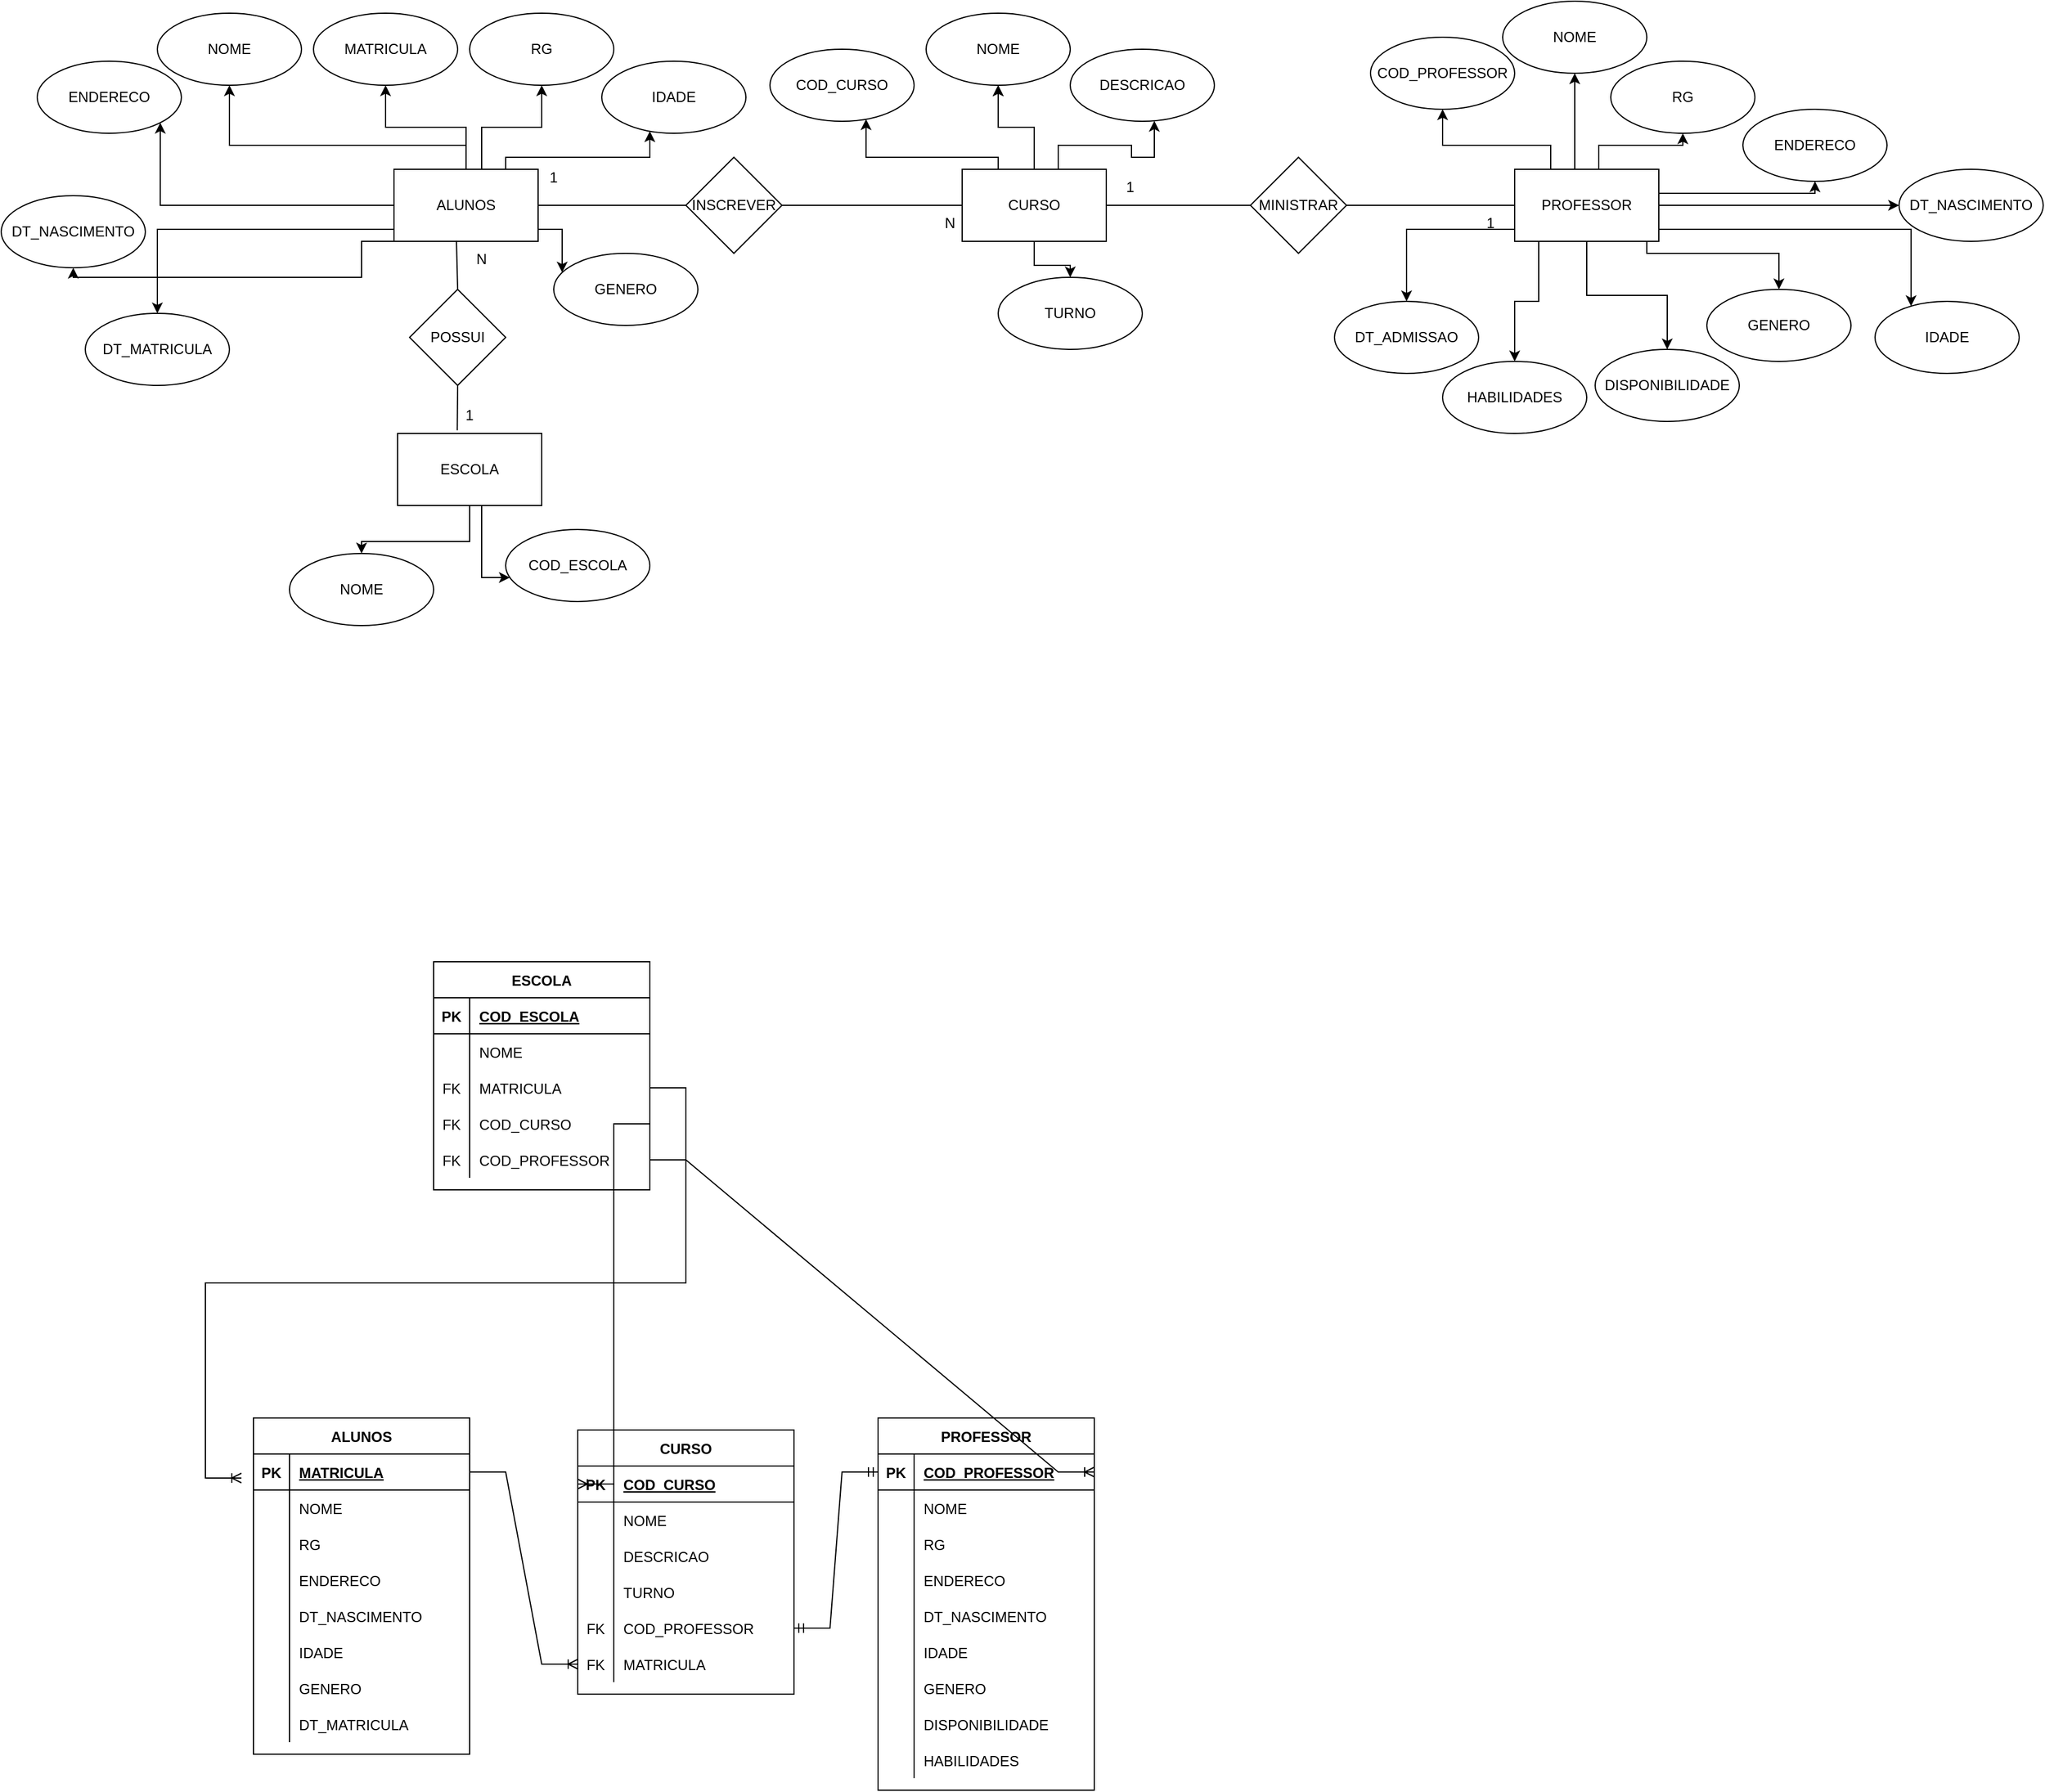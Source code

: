 <mxfile version="17.4.6" type="device"><diagram id="f6c7k2NqHqKqOVdCVoXo" name="Page-1"><mxGraphModel dx="2530" dy="727" grid="1" gridSize="10" guides="1" tooltips="1" connect="1" arrows="1" fold="1" page="1" pageScale="1" pageWidth="827" pageHeight="1169" math="0" shadow="0"><root><mxCell id="0"/><mxCell id="1" parent="0"/><mxCell id="aE9afVeH0p7-sen3a1fL-23" value="" style="edgeStyle=orthogonalEdgeStyle;rounded=0;orthogonalLoop=1;jettySize=auto;html=1;" edge="1" parent="1" source="aE9afVeH0p7-sen3a1fL-1" target="aE9afVeH0p7-sen3a1fL-22"><mxGeometry relative="1" as="geometry"/></mxCell><mxCell id="aE9afVeH0p7-sen3a1fL-24" value="" style="edgeStyle=orthogonalEdgeStyle;rounded=0;orthogonalLoop=1;jettySize=auto;html=1;" edge="1" parent="1" source="aE9afVeH0p7-sen3a1fL-1" target="aE9afVeH0p7-sen3a1fL-22"><mxGeometry relative="1" as="geometry"/></mxCell><mxCell id="aE9afVeH0p7-sen3a1fL-26" value="" style="edgeStyle=orthogonalEdgeStyle;rounded=0;orthogonalLoop=1;jettySize=auto;html=1;" edge="1" parent="1" source="aE9afVeH0p7-sen3a1fL-1" target="aE9afVeH0p7-sen3a1fL-25"><mxGeometry relative="1" as="geometry"><Array as="points"><mxPoint x="90" y="130"/><mxPoint x="-20" y="130"/></Array></mxGeometry></mxCell><mxCell id="aE9afVeH0p7-sen3a1fL-28" value="" style="edgeStyle=orthogonalEdgeStyle;rounded=0;orthogonalLoop=1;jettySize=auto;html=1;" edge="1" parent="1" source="aE9afVeH0p7-sen3a1fL-1" target="aE9afVeH0p7-sen3a1fL-27"><mxGeometry relative="1" as="geometry"><Array as="points"><mxPoint x="140" y="120"/><mxPoint x="201" y="120"/><mxPoint x="201" y="130"/><mxPoint x="220" y="130"/></Array></mxGeometry></mxCell><mxCell id="aE9afVeH0p7-sen3a1fL-94" value="" style="edgeStyle=orthogonalEdgeStyle;rounded=0;orthogonalLoop=1;jettySize=auto;html=1;" edge="1" parent="1" source="aE9afVeH0p7-sen3a1fL-1" target="aE9afVeH0p7-sen3a1fL-93"><mxGeometry relative="1" as="geometry"/></mxCell><mxCell id="aE9afVeH0p7-sen3a1fL-1" value="CURSO" style="rounded=0;whiteSpace=wrap;html=1;" vertex="1" parent="1"><mxGeometry x="60" y="140" width="120" height="60" as="geometry"/></mxCell><mxCell id="aE9afVeH0p7-sen3a1fL-30" value="" style="edgeStyle=orthogonalEdgeStyle;rounded=0;orthogonalLoop=1;jettySize=auto;html=1;" edge="1" parent="1" source="aE9afVeH0p7-sen3a1fL-4" target="aE9afVeH0p7-sen3a1fL-29"><mxGeometry relative="1" as="geometry"><Array as="points"><mxPoint x="550" y="120"/><mxPoint x="460" y="120"/></Array></mxGeometry></mxCell><mxCell id="aE9afVeH0p7-sen3a1fL-32" value="" style="edgeStyle=orthogonalEdgeStyle;rounded=0;orthogonalLoop=1;jettySize=auto;html=1;" edge="1" parent="1" source="aE9afVeH0p7-sen3a1fL-4" target="aE9afVeH0p7-sen3a1fL-31"><mxGeometry relative="1" as="geometry"><Array as="points"><mxPoint x="570" y="120"/><mxPoint x="570" y="120"/></Array></mxGeometry></mxCell><mxCell id="aE9afVeH0p7-sen3a1fL-34" value="" style="edgeStyle=orthogonalEdgeStyle;rounded=0;orthogonalLoop=1;jettySize=auto;html=1;" edge="1" parent="1" source="aE9afVeH0p7-sen3a1fL-4" target="aE9afVeH0p7-sen3a1fL-33"><mxGeometry relative="1" as="geometry"><Array as="points"><mxPoint x="590" y="120"/><mxPoint x="660" y="120"/></Array></mxGeometry></mxCell><mxCell id="aE9afVeH0p7-sen3a1fL-36" value="" style="edgeStyle=orthogonalEdgeStyle;rounded=0;orthogonalLoop=1;jettySize=auto;html=1;" edge="1" parent="1" source="aE9afVeH0p7-sen3a1fL-4" target="aE9afVeH0p7-sen3a1fL-35"><mxGeometry relative="1" as="geometry"><Array as="points"><mxPoint x="770" y="160"/></Array></mxGeometry></mxCell><mxCell id="aE9afVeH0p7-sen3a1fL-38" value="" style="edgeStyle=orthogonalEdgeStyle;rounded=0;orthogonalLoop=1;jettySize=auto;html=1;" edge="1" parent="1" source="aE9afVeH0p7-sen3a1fL-4" target="aE9afVeH0p7-sen3a1fL-37"><mxGeometry relative="1" as="geometry"><Array as="points"><mxPoint x="890" y="180"/><mxPoint x="890" y="180"/></Array></mxGeometry></mxCell><mxCell id="aE9afVeH0p7-sen3a1fL-41" value="" style="edgeStyle=orthogonalEdgeStyle;rounded=0;orthogonalLoop=1;jettySize=auto;html=1;entryX=0.5;entryY=0;entryDx=0;entryDy=0;" edge="1" parent="1" source="aE9afVeH0p7-sen3a1fL-4" target="aE9afVeH0p7-sen3a1fL-39"><mxGeometry relative="1" as="geometry"><Array as="points"><mxPoint x="630" y="210"/><mxPoint x="740" y="210"/></Array></mxGeometry></mxCell><mxCell id="aE9afVeH0p7-sen3a1fL-43" value="" style="edgeStyle=orthogonalEdgeStyle;rounded=0;orthogonalLoop=1;jettySize=auto;html=1;" edge="1" parent="1" source="aE9afVeH0p7-sen3a1fL-4" target="aE9afVeH0p7-sen3a1fL-42"><mxGeometry relative="1" as="geometry"/></mxCell><mxCell id="aE9afVeH0p7-sen3a1fL-45" value="" style="edgeStyle=orthogonalEdgeStyle;rounded=0;orthogonalLoop=1;jettySize=auto;html=1;" edge="1" parent="1" source="aE9afVeH0p7-sen3a1fL-4" target="aE9afVeH0p7-sen3a1fL-44"><mxGeometry relative="1" as="geometry"><Array as="points"><mxPoint x="540" y="250"/><mxPoint x="520" y="250"/></Array></mxGeometry></mxCell><mxCell id="aE9afVeH0p7-sen3a1fL-47" value="" style="edgeStyle=orthogonalEdgeStyle;rounded=0;orthogonalLoop=1;jettySize=auto;html=1;" edge="1" parent="1" source="aE9afVeH0p7-sen3a1fL-4" target="aE9afVeH0p7-sen3a1fL-46"><mxGeometry relative="1" as="geometry"><Array as="points"><mxPoint x="430" y="190"/></Array></mxGeometry></mxCell><mxCell id="aE9afVeH0p7-sen3a1fL-50" value="" style="edgeStyle=orthogonalEdgeStyle;rounded=0;orthogonalLoop=1;jettySize=auto;html=1;" edge="1" parent="1" source="aE9afVeH0p7-sen3a1fL-4" target="aE9afVeH0p7-sen3a1fL-49"><mxGeometry relative="1" as="geometry"><Array as="points"><mxPoint x="850" y="190"/></Array></mxGeometry></mxCell><mxCell id="aE9afVeH0p7-sen3a1fL-4" value="PROFESSOR" style="rounded=0;whiteSpace=wrap;html=1;" vertex="1" parent="1"><mxGeometry x="520" y="140" width="120" height="60" as="geometry"/></mxCell><mxCell id="aE9afVeH0p7-sen3a1fL-5" value="MINISTRAR" style="rhombus;whiteSpace=wrap;html=1;" vertex="1" parent="1"><mxGeometry x="300" y="130" width="80" height="80" as="geometry"/></mxCell><mxCell id="aE9afVeH0p7-sen3a1fL-6" value="" style="endArrow=none;html=1;rounded=0;entryX=0;entryY=0.5;entryDx=0;entryDy=0;" edge="1" parent="1" source="aE9afVeH0p7-sen3a1fL-1" target="aE9afVeH0p7-sen3a1fL-5"><mxGeometry width="50" height="50" relative="1" as="geometry"><mxPoint x="450" y="230" as="sourcePoint"/><mxPoint x="500" y="180" as="targetPoint"/><Array as="points"/></mxGeometry></mxCell><mxCell id="aE9afVeH0p7-sen3a1fL-7" value="" style="endArrow=none;html=1;rounded=0;entryX=0;entryY=0.5;entryDx=0;entryDy=0;exitX=1;exitY=0.5;exitDx=0;exitDy=0;" edge="1" parent="1" source="aE9afVeH0p7-sen3a1fL-5" target="aE9afVeH0p7-sen3a1fL-4"><mxGeometry width="50" height="50" relative="1" as="geometry"><mxPoint x="450" y="230" as="sourcePoint"/><mxPoint x="500" y="180" as="targetPoint"/></mxGeometry></mxCell><mxCell id="aE9afVeH0p7-sen3a1fL-8" value="1" style="text;html=1;strokeColor=none;fillColor=none;align=center;verticalAlign=middle;whiteSpace=wrap;rounded=0;" vertex="1" parent="1"><mxGeometry x="170" y="140" width="60" height="30" as="geometry"/></mxCell><mxCell id="aE9afVeH0p7-sen3a1fL-9" value="1" style="text;html=1;strokeColor=none;fillColor=none;align=center;verticalAlign=middle;whiteSpace=wrap;rounded=0;" vertex="1" parent="1"><mxGeometry x="470" y="170" width="60" height="30" as="geometry"/></mxCell><mxCell id="aE9afVeH0p7-sen3a1fL-57" value="" style="edgeStyle=orthogonalEdgeStyle;rounded=0;orthogonalLoop=1;jettySize=auto;html=1;" edge="1" parent="1" source="aE9afVeH0p7-sen3a1fL-10" target="aE9afVeH0p7-sen3a1fL-53"><mxGeometry relative="1" as="geometry"><Array as="points"><mxPoint x="-353" y="120"/><mxPoint x="-550" y="120"/></Array></mxGeometry></mxCell><mxCell id="aE9afVeH0p7-sen3a1fL-61" value="" style="edgeStyle=orthogonalEdgeStyle;rounded=0;orthogonalLoop=1;jettySize=auto;html=1;" edge="1" parent="1" source="aE9afVeH0p7-sen3a1fL-10" target="aE9afVeH0p7-sen3a1fL-60"><mxGeometry relative="1" as="geometry"><Array as="points"><mxPoint x="-440" y="200"/><mxPoint x="-440" y="230"/></Array></mxGeometry></mxCell><mxCell id="aE9afVeH0p7-sen3a1fL-274" value="" style="edgeStyle=orthogonalEdgeStyle;rounded=0;orthogonalLoop=1;jettySize=auto;html=1;entryX=1;entryY=1;entryDx=0;entryDy=0;" edge="1" parent="1" source="aE9afVeH0p7-sen3a1fL-10" target="aE9afVeH0p7-sen3a1fL-58"><mxGeometry relative="1" as="geometry"/></mxCell><mxCell id="aE9afVeH0p7-sen3a1fL-275" value="" style="edgeStyle=orthogonalEdgeStyle;rounded=0;orthogonalLoop=1;jettySize=auto;html=1;" edge="1" parent="1" source="aE9afVeH0p7-sen3a1fL-10" target="aE9afVeH0p7-sen3a1fL-51"><mxGeometry relative="1" as="geometry"/></mxCell><mxCell id="aE9afVeH0p7-sen3a1fL-277" value="" style="edgeStyle=orthogonalEdgeStyle;rounded=0;orthogonalLoop=1;jettySize=auto;html=1;" edge="1" parent="1" source="aE9afVeH0p7-sen3a1fL-10" target="aE9afVeH0p7-sen3a1fL-276"><mxGeometry relative="1" as="geometry"><Array as="points"><mxPoint x="-340" y="105"/><mxPoint x="-290" y="105"/></Array></mxGeometry></mxCell><mxCell id="aE9afVeH0p7-sen3a1fL-279" value="" style="edgeStyle=orthogonalEdgeStyle;rounded=0;orthogonalLoop=1;jettySize=auto;html=1;" edge="1" parent="1" source="aE9afVeH0p7-sen3a1fL-10" target="aE9afVeH0p7-sen3a1fL-278"><mxGeometry relative="1" as="geometry"><Array as="points"><mxPoint x="-320" y="130"/><mxPoint x="-200" y="130"/></Array></mxGeometry></mxCell><mxCell id="aE9afVeH0p7-sen3a1fL-281" value="" style="edgeStyle=orthogonalEdgeStyle;rounded=0;orthogonalLoop=1;jettySize=auto;html=1;" edge="1" parent="1" source="aE9afVeH0p7-sen3a1fL-10" target="aE9afVeH0p7-sen3a1fL-280"><mxGeometry relative="1" as="geometry"><Array as="points"><mxPoint x="-273" y="190"/><mxPoint x="-273" y="220"/></Array></mxGeometry></mxCell><mxCell id="aE9afVeH0p7-sen3a1fL-283" value="" style="edgeStyle=orthogonalEdgeStyle;rounded=0;orthogonalLoop=1;jettySize=auto;html=1;" edge="1" parent="1" source="aE9afVeH0p7-sen3a1fL-10" target="aE9afVeH0p7-sen3a1fL-282"><mxGeometry relative="1" as="geometry"><Array as="points"><mxPoint x="-610" y="190"/></Array></mxGeometry></mxCell><mxCell id="aE9afVeH0p7-sen3a1fL-10" value="ALUNOS" style="rounded=0;whiteSpace=wrap;html=1;" vertex="1" parent="1"><mxGeometry x="-413" y="140" width="120" height="60" as="geometry"/></mxCell><mxCell id="aE9afVeH0p7-sen3a1fL-11" value="INSCREVER" style="rhombus;whiteSpace=wrap;html=1;" vertex="1" parent="1"><mxGeometry x="-170" y="130" width="80" height="80" as="geometry"/></mxCell><mxCell id="aE9afVeH0p7-sen3a1fL-12" value="" style="endArrow=none;html=1;rounded=0;entryX=0;entryY=0.5;entryDx=0;entryDy=0;" edge="1" parent="1" source="aE9afVeH0p7-sen3a1fL-11" target="aE9afVeH0p7-sen3a1fL-1"><mxGeometry width="50" height="50" relative="1" as="geometry"><mxPoint x="450" y="330" as="sourcePoint"/><mxPoint x="110" y="203" as="targetPoint"/></mxGeometry></mxCell><mxCell id="aE9afVeH0p7-sen3a1fL-13" value="" style="endArrow=none;html=1;rounded=0;entryX=0;entryY=0.5;entryDx=0;entryDy=0;startArrow=none;exitX=1;exitY=0.5;exitDx=0;exitDy=0;" edge="1" parent="1" source="aE9afVeH0p7-sen3a1fL-10" target="aE9afVeH0p7-sen3a1fL-11"><mxGeometry width="50" height="50" relative="1" as="geometry"><mxPoint x="110" y="390" as="sourcePoint"/><mxPoint x="500" y="280" as="targetPoint"/></mxGeometry></mxCell><mxCell id="aE9afVeH0p7-sen3a1fL-14" value="N" style="text;html=1;strokeColor=none;fillColor=none;align=center;verticalAlign=middle;whiteSpace=wrap;rounded=0;" vertex="1" parent="1"><mxGeometry x="20" y="170" width="60" height="30" as="geometry"/></mxCell><mxCell id="aE9afVeH0p7-sen3a1fL-65" value="" style="edgeStyle=orthogonalEdgeStyle;rounded=0;orthogonalLoop=1;jettySize=auto;html=1;" edge="1" parent="1" source="aE9afVeH0p7-sen3a1fL-16" target="aE9afVeH0p7-sen3a1fL-64"><mxGeometry relative="1" as="geometry"><Array as="points"><mxPoint x="-340" y="480"/></Array></mxGeometry></mxCell><mxCell id="aE9afVeH0p7-sen3a1fL-67" value="" style="edgeStyle=orthogonalEdgeStyle;rounded=0;orthogonalLoop=1;jettySize=auto;html=1;" edge="1" parent="1" source="aE9afVeH0p7-sen3a1fL-16" target="aE9afVeH0p7-sen3a1fL-66"><mxGeometry relative="1" as="geometry"><Array as="points"><mxPoint x="-350" y="450"/><mxPoint x="-440" y="450"/></Array></mxGeometry></mxCell><mxCell id="aE9afVeH0p7-sen3a1fL-16" value="ESCOLA" style="rounded=0;whiteSpace=wrap;html=1;" vertex="1" parent="1"><mxGeometry x="-410" y="360" width="120" height="60" as="geometry"/></mxCell><mxCell id="aE9afVeH0p7-sen3a1fL-17" value="POSSUI" style="rhombus;whiteSpace=wrap;html=1;" vertex="1" parent="1"><mxGeometry x="-400" y="240" width="80" height="80" as="geometry"/></mxCell><mxCell id="aE9afVeH0p7-sen3a1fL-18" value="" style="endArrow=none;html=1;rounded=0;exitX=0.5;exitY=0;exitDx=0;exitDy=0;entryX=0.15;entryY=-0.022;entryDx=0;entryDy=0;entryPerimeter=0;" edge="1" parent="1" source="aE9afVeH0p7-sen3a1fL-17" target="aE9afVeH0p7-sen3a1fL-21"><mxGeometry width="50" height="50" relative="1" as="geometry"><mxPoint x="450" y="430" as="sourcePoint"/><mxPoint x="500" y="380" as="targetPoint"/></mxGeometry></mxCell><mxCell id="aE9afVeH0p7-sen3a1fL-19" value="" style="endArrow=none;html=1;rounded=0;exitX=0.5;exitY=1;exitDx=0;exitDy=0;entryX=0.414;entryY=-0.044;entryDx=0;entryDy=0;entryPerimeter=0;" edge="1" parent="1" source="aE9afVeH0p7-sen3a1fL-17" target="aE9afVeH0p7-sen3a1fL-16"><mxGeometry width="50" height="50" relative="1" as="geometry"><mxPoint x="450" y="630" as="sourcePoint"/><mxPoint x="110" y="600" as="targetPoint"/></mxGeometry></mxCell><mxCell id="aE9afVeH0p7-sen3a1fL-20" value="1" style="text;html=1;strokeColor=none;fillColor=none;align=center;verticalAlign=middle;whiteSpace=wrap;rounded=0;" vertex="1" parent="1"><mxGeometry x="-380" y="330" width="60" height="30" as="geometry"/></mxCell><mxCell id="aE9afVeH0p7-sen3a1fL-21" value="N" style="text;html=1;strokeColor=none;fillColor=none;align=center;verticalAlign=middle;whiteSpace=wrap;rounded=0;" vertex="1" parent="1"><mxGeometry x="-370" y="200" width="60" height="30" as="geometry"/></mxCell><mxCell id="aE9afVeH0p7-sen3a1fL-22" value="NOME" style="ellipse;whiteSpace=wrap;html=1;rounded=0;" vertex="1" parent="1"><mxGeometry x="30" y="10" width="120" height="60" as="geometry"/></mxCell><mxCell id="aE9afVeH0p7-sen3a1fL-25" value="COD_CURSO" style="ellipse;whiteSpace=wrap;html=1;rounded=0;" vertex="1" parent="1"><mxGeometry x="-100" y="40" width="120" height="60" as="geometry"/></mxCell><mxCell id="aE9afVeH0p7-sen3a1fL-27" value="DESCRICAO" style="ellipse;whiteSpace=wrap;html=1;rounded=0;" vertex="1" parent="1"><mxGeometry x="150" y="40" width="120" height="60" as="geometry"/></mxCell><mxCell id="aE9afVeH0p7-sen3a1fL-29" value="COD_PROFESSOR" style="ellipse;whiteSpace=wrap;html=1;rounded=0;" vertex="1" parent="1"><mxGeometry x="400" y="30" width="120" height="60" as="geometry"/></mxCell><mxCell id="aE9afVeH0p7-sen3a1fL-31" value="NOME" style="ellipse;whiteSpace=wrap;html=1;rounded=0;" vertex="1" parent="1"><mxGeometry x="510" width="120" height="60" as="geometry"/></mxCell><mxCell id="aE9afVeH0p7-sen3a1fL-33" value="RG" style="ellipse;whiteSpace=wrap;html=1;rounded=0;" vertex="1" parent="1"><mxGeometry x="600" y="50" width="120" height="60" as="geometry"/></mxCell><mxCell id="aE9afVeH0p7-sen3a1fL-35" value="ENDERECO" style="ellipse;whiteSpace=wrap;html=1;rounded=0;" vertex="1" parent="1"><mxGeometry x="710" y="90" width="120" height="60" as="geometry"/></mxCell><mxCell id="aE9afVeH0p7-sen3a1fL-37" value="DT_NASCIMENTO" style="ellipse;whiteSpace=wrap;html=1;rounded=0;" vertex="1" parent="1"><mxGeometry x="840" y="140" width="120" height="60" as="geometry"/></mxCell><mxCell id="aE9afVeH0p7-sen3a1fL-39" value="GENERO" style="ellipse;whiteSpace=wrap;html=1;rounded=0;" vertex="1" parent="1"><mxGeometry x="680" y="240" width="120" height="60" as="geometry"/></mxCell><mxCell id="aE9afVeH0p7-sen3a1fL-42" value="DISPONIBILIDADE" style="ellipse;whiteSpace=wrap;html=1;rounded=0;" vertex="1" parent="1"><mxGeometry x="587" y="290" width="120" height="60" as="geometry"/></mxCell><mxCell id="aE9afVeH0p7-sen3a1fL-44" value="HABILIDADES" style="ellipse;whiteSpace=wrap;html=1;rounded=0;" vertex="1" parent="1"><mxGeometry x="460" y="300" width="120" height="60" as="geometry"/></mxCell><mxCell id="aE9afVeH0p7-sen3a1fL-46" value="DT_ADMISSAO" style="ellipse;whiteSpace=wrap;html=1;rounded=0;" vertex="1" parent="1"><mxGeometry x="370" y="250" width="120" height="60" as="geometry"/></mxCell><mxCell id="aE9afVeH0p7-sen3a1fL-49" value="IDADE" style="ellipse;whiteSpace=wrap;html=1;rounded=0;" vertex="1" parent="1"><mxGeometry x="820" y="250" width="120" height="60" as="geometry"/></mxCell><mxCell id="aE9afVeH0p7-sen3a1fL-51" value="MATRICULA" style="ellipse;whiteSpace=wrap;html=1;rounded=0;" vertex="1" parent="1"><mxGeometry x="-480" y="10" width="120" height="60" as="geometry"/></mxCell><mxCell id="aE9afVeH0p7-sen3a1fL-53" value="NOME" style="ellipse;whiteSpace=wrap;html=1;rounded=0;" vertex="1" parent="1"><mxGeometry x="-610" y="10" width="120" height="60" as="geometry"/></mxCell><mxCell id="aE9afVeH0p7-sen3a1fL-58" value="ENDERECO" style="ellipse;whiteSpace=wrap;html=1;rounded=0;" vertex="1" parent="1"><mxGeometry x="-710" y="50" width="120" height="60" as="geometry"/></mxCell><mxCell id="aE9afVeH0p7-sen3a1fL-60" value="DT_NASCIMENTO" style="ellipse;whiteSpace=wrap;html=1;rounded=0;" vertex="1" parent="1"><mxGeometry x="-740" y="162" width="120" height="60" as="geometry"/></mxCell><mxCell id="aE9afVeH0p7-sen3a1fL-64" value="COD_ESCOLA" style="ellipse;whiteSpace=wrap;html=1;rounded=0;" vertex="1" parent="1"><mxGeometry x="-320" y="440" width="120" height="60" as="geometry"/></mxCell><mxCell id="aE9afVeH0p7-sen3a1fL-66" value="NOME" style="ellipse;whiteSpace=wrap;html=1;rounded=0;" vertex="1" parent="1"><mxGeometry x="-500" y="460" width="120" height="60" as="geometry"/></mxCell><mxCell id="aE9afVeH0p7-sen3a1fL-71" style="edgeStyle=orthogonalEdgeStyle;rounded=0;orthogonalLoop=1;jettySize=auto;html=1;exitX=0.5;exitY=1;exitDx=0;exitDy=0;" edge="1" parent="1" source="aE9afVeH0p7-sen3a1fL-66" target="aE9afVeH0p7-sen3a1fL-66"><mxGeometry relative="1" as="geometry"/></mxCell><mxCell id="aE9afVeH0p7-sen3a1fL-15" value="1" style="text;html=1;strokeColor=none;fillColor=none;align=center;verticalAlign=middle;whiteSpace=wrap;rounded=0;" vertex="1" parent="1"><mxGeometry x="-310" y="132" width="60" height="30" as="geometry"/></mxCell><mxCell id="aE9afVeH0p7-sen3a1fL-93" value="TURNO" style="ellipse;whiteSpace=wrap;html=1;rounded=0;" vertex="1" parent="1"><mxGeometry x="90" y="230" width="120" height="60" as="geometry"/></mxCell><mxCell id="aE9afVeH0p7-sen3a1fL-113" value="ESCOLA" style="shape=table;startSize=30;container=1;collapsible=1;childLayout=tableLayout;fixedRows=1;rowLines=0;fontStyle=1;align=center;resizeLast=1;" vertex="1" parent="1"><mxGeometry x="-380" y="800" width="180" height="190" as="geometry"/></mxCell><mxCell id="aE9afVeH0p7-sen3a1fL-114" value="" style="shape=tableRow;horizontal=0;startSize=0;swimlaneHead=0;swimlaneBody=0;fillColor=none;collapsible=0;dropTarget=0;points=[[0,0.5],[1,0.5]];portConstraint=eastwest;top=0;left=0;right=0;bottom=1;" vertex="1" parent="aE9afVeH0p7-sen3a1fL-113"><mxGeometry y="30" width="180" height="30" as="geometry"/></mxCell><mxCell id="aE9afVeH0p7-sen3a1fL-115" value="PK" style="shape=partialRectangle;connectable=0;fillColor=none;top=0;left=0;bottom=0;right=0;fontStyle=1;overflow=hidden;" vertex="1" parent="aE9afVeH0p7-sen3a1fL-114"><mxGeometry width="30" height="30" as="geometry"><mxRectangle width="30" height="30" as="alternateBounds"/></mxGeometry></mxCell><mxCell id="aE9afVeH0p7-sen3a1fL-116" value="COD_ESCOLA" style="shape=partialRectangle;connectable=0;fillColor=none;top=0;left=0;bottom=0;right=0;align=left;spacingLeft=6;fontStyle=5;overflow=hidden;" vertex="1" parent="aE9afVeH0p7-sen3a1fL-114"><mxGeometry x="30" width="150" height="30" as="geometry"><mxRectangle width="150" height="30" as="alternateBounds"/></mxGeometry></mxCell><mxCell id="aE9afVeH0p7-sen3a1fL-186" value="" style="shape=tableRow;horizontal=0;startSize=0;swimlaneHead=0;swimlaneBody=0;fillColor=none;collapsible=0;dropTarget=0;points=[[0,0.5],[1,0.5]];portConstraint=eastwest;top=0;left=0;right=0;bottom=0;" vertex="1" parent="aE9afVeH0p7-sen3a1fL-113"><mxGeometry y="60" width="180" height="30" as="geometry"/></mxCell><mxCell id="aE9afVeH0p7-sen3a1fL-187" value="" style="shape=partialRectangle;connectable=0;fillColor=none;top=0;left=0;bottom=0;right=0;editable=1;overflow=hidden;" vertex="1" parent="aE9afVeH0p7-sen3a1fL-186"><mxGeometry width="30" height="30" as="geometry"><mxRectangle width="30" height="30" as="alternateBounds"/></mxGeometry></mxCell><mxCell id="aE9afVeH0p7-sen3a1fL-188" value="NOME" style="shape=partialRectangle;connectable=0;fillColor=none;top=0;left=0;bottom=0;right=0;align=left;spacingLeft=6;overflow=hidden;" vertex="1" parent="aE9afVeH0p7-sen3a1fL-186"><mxGeometry x="30" width="150" height="30" as="geometry"><mxRectangle width="150" height="30" as="alternateBounds"/></mxGeometry></mxCell><mxCell id="aE9afVeH0p7-sen3a1fL-189" value="" style="shape=tableRow;horizontal=0;startSize=0;swimlaneHead=0;swimlaneBody=0;fillColor=none;collapsible=0;dropTarget=0;points=[[0,0.5],[1,0.5]];portConstraint=eastwest;top=0;left=0;right=0;bottom=0;" vertex="1" parent="aE9afVeH0p7-sen3a1fL-113"><mxGeometry y="90" width="180" height="30" as="geometry"/></mxCell><mxCell id="aE9afVeH0p7-sen3a1fL-190" value="FK" style="shape=partialRectangle;connectable=0;fillColor=none;top=0;left=0;bottom=0;right=0;editable=1;overflow=hidden;" vertex="1" parent="aE9afVeH0p7-sen3a1fL-189"><mxGeometry width="30" height="30" as="geometry"><mxRectangle width="30" height="30" as="alternateBounds"/></mxGeometry></mxCell><mxCell id="aE9afVeH0p7-sen3a1fL-191" value="MATRICULA" style="shape=partialRectangle;connectable=0;fillColor=none;top=0;left=0;bottom=0;right=0;align=left;spacingLeft=6;overflow=hidden;" vertex="1" parent="aE9afVeH0p7-sen3a1fL-189"><mxGeometry x="30" width="150" height="30" as="geometry"><mxRectangle width="150" height="30" as="alternateBounds"/></mxGeometry></mxCell><mxCell id="aE9afVeH0p7-sen3a1fL-192" value="" style="shape=tableRow;horizontal=0;startSize=0;swimlaneHead=0;swimlaneBody=0;fillColor=none;collapsible=0;dropTarget=0;points=[[0,0.5],[1,0.5]];portConstraint=eastwest;top=0;left=0;right=0;bottom=0;" vertex="1" parent="aE9afVeH0p7-sen3a1fL-113"><mxGeometry y="120" width="180" height="30" as="geometry"/></mxCell><mxCell id="aE9afVeH0p7-sen3a1fL-193" value="FK" style="shape=partialRectangle;connectable=0;fillColor=none;top=0;left=0;bottom=0;right=0;editable=1;overflow=hidden;" vertex="1" parent="aE9afVeH0p7-sen3a1fL-192"><mxGeometry width="30" height="30" as="geometry"><mxRectangle width="30" height="30" as="alternateBounds"/></mxGeometry></mxCell><mxCell id="aE9afVeH0p7-sen3a1fL-194" value="COD_CURSO" style="shape=partialRectangle;connectable=0;fillColor=none;top=0;left=0;bottom=0;right=0;align=left;spacingLeft=6;overflow=hidden;" vertex="1" parent="aE9afVeH0p7-sen3a1fL-192"><mxGeometry x="30" width="150" height="30" as="geometry"><mxRectangle width="150" height="30" as="alternateBounds"/></mxGeometry></mxCell><mxCell id="aE9afVeH0p7-sen3a1fL-117" value="" style="shape=tableRow;horizontal=0;startSize=0;swimlaneHead=0;swimlaneBody=0;fillColor=none;collapsible=0;dropTarget=0;points=[[0,0.5],[1,0.5]];portConstraint=eastwest;top=0;left=0;right=0;bottom=0;" vertex="1" parent="aE9afVeH0p7-sen3a1fL-113"><mxGeometry y="150" width="180" height="30" as="geometry"/></mxCell><mxCell id="aE9afVeH0p7-sen3a1fL-118" value="FK" style="shape=partialRectangle;connectable=0;fillColor=none;top=0;left=0;bottom=0;right=0;editable=1;overflow=hidden;" vertex="1" parent="aE9afVeH0p7-sen3a1fL-117"><mxGeometry width="30" height="30" as="geometry"><mxRectangle width="30" height="30" as="alternateBounds"/></mxGeometry></mxCell><mxCell id="aE9afVeH0p7-sen3a1fL-119" value="COD_PROFESSOR" style="shape=partialRectangle;connectable=0;fillColor=none;top=0;left=0;bottom=0;right=0;align=left;spacingLeft=6;overflow=hidden;" vertex="1" parent="aE9afVeH0p7-sen3a1fL-117"><mxGeometry x="30" width="150" height="30" as="geometry"><mxRectangle width="150" height="30" as="alternateBounds"/></mxGeometry></mxCell><mxCell id="aE9afVeH0p7-sen3a1fL-152" value="PROFESSOR" style="shape=table;startSize=30;container=1;collapsible=1;childLayout=tableLayout;fixedRows=1;rowLines=0;fontStyle=1;align=center;resizeLast=1;" vertex="1" parent="1"><mxGeometry x="-10" y="1180" width="180" height="310" as="geometry"/></mxCell><mxCell id="aE9afVeH0p7-sen3a1fL-153" value="" style="shape=tableRow;horizontal=0;startSize=0;swimlaneHead=0;swimlaneBody=0;fillColor=none;collapsible=0;dropTarget=0;points=[[0,0.5],[1,0.5]];portConstraint=eastwest;top=0;left=0;right=0;bottom=1;" vertex="1" parent="aE9afVeH0p7-sen3a1fL-152"><mxGeometry y="30" width="180" height="30" as="geometry"/></mxCell><mxCell id="aE9afVeH0p7-sen3a1fL-154" value="PK" style="shape=partialRectangle;connectable=0;fillColor=none;top=0;left=0;bottom=0;right=0;fontStyle=1;overflow=hidden;" vertex="1" parent="aE9afVeH0p7-sen3a1fL-153"><mxGeometry width="30" height="30" as="geometry"><mxRectangle width="30" height="30" as="alternateBounds"/></mxGeometry></mxCell><mxCell id="aE9afVeH0p7-sen3a1fL-155" value="COD_PROFESSOR" style="shape=partialRectangle;connectable=0;fillColor=none;top=0;left=0;bottom=0;right=0;align=left;spacingLeft=6;fontStyle=5;overflow=hidden;" vertex="1" parent="aE9afVeH0p7-sen3a1fL-153"><mxGeometry x="30" width="150" height="30" as="geometry"><mxRectangle width="150" height="30" as="alternateBounds"/></mxGeometry></mxCell><mxCell id="aE9afVeH0p7-sen3a1fL-156" value="" style="shape=tableRow;horizontal=0;startSize=0;swimlaneHead=0;swimlaneBody=0;fillColor=none;collapsible=0;dropTarget=0;points=[[0,0.5],[1,0.5]];portConstraint=eastwest;top=0;left=0;right=0;bottom=0;" vertex="1" parent="aE9afVeH0p7-sen3a1fL-152"><mxGeometry y="60" width="180" height="30" as="geometry"/></mxCell><mxCell id="aE9afVeH0p7-sen3a1fL-157" value="" style="shape=partialRectangle;connectable=0;fillColor=none;top=0;left=0;bottom=0;right=0;editable=1;overflow=hidden;" vertex="1" parent="aE9afVeH0p7-sen3a1fL-156"><mxGeometry width="30" height="30" as="geometry"><mxRectangle width="30" height="30" as="alternateBounds"/></mxGeometry></mxCell><mxCell id="aE9afVeH0p7-sen3a1fL-158" value="NOME" style="shape=partialRectangle;connectable=0;fillColor=none;top=0;left=0;bottom=0;right=0;align=left;spacingLeft=6;overflow=hidden;" vertex="1" parent="aE9afVeH0p7-sen3a1fL-156"><mxGeometry x="30" width="150" height="30" as="geometry"><mxRectangle width="150" height="30" as="alternateBounds"/></mxGeometry></mxCell><mxCell id="aE9afVeH0p7-sen3a1fL-159" value="" style="shape=tableRow;horizontal=0;startSize=0;swimlaneHead=0;swimlaneBody=0;fillColor=none;collapsible=0;dropTarget=0;points=[[0,0.5],[1,0.5]];portConstraint=eastwest;top=0;left=0;right=0;bottom=0;" vertex="1" parent="aE9afVeH0p7-sen3a1fL-152"><mxGeometry y="90" width="180" height="30" as="geometry"/></mxCell><mxCell id="aE9afVeH0p7-sen3a1fL-160" value="" style="shape=partialRectangle;connectable=0;fillColor=none;top=0;left=0;bottom=0;right=0;editable=1;overflow=hidden;" vertex="1" parent="aE9afVeH0p7-sen3a1fL-159"><mxGeometry width="30" height="30" as="geometry"><mxRectangle width="30" height="30" as="alternateBounds"/></mxGeometry></mxCell><mxCell id="aE9afVeH0p7-sen3a1fL-161" value="RG" style="shape=partialRectangle;connectable=0;fillColor=none;top=0;left=0;bottom=0;right=0;align=left;spacingLeft=6;overflow=hidden;" vertex="1" parent="aE9afVeH0p7-sen3a1fL-159"><mxGeometry x="30" width="150" height="30" as="geometry"><mxRectangle width="150" height="30" as="alternateBounds"/></mxGeometry></mxCell><mxCell id="aE9afVeH0p7-sen3a1fL-162" value="" style="shape=tableRow;horizontal=0;startSize=0;swimlaneHead=0;swimlaneBody=0;fillColor=none;collapsible=0;dropTarget=0;points=[[0,0.5],[1,0.5]];portConstraint=eastwest;top=0;left=0;right=0;bottom=0;" vertex="1" parent="aE9afVeH0p7-sen3a1fL-152"><mxGeometry y="120" width="180" height="30" as="geometry"/></mxCell><mxCell id="aE9afVeH0p7-sen3a1fL-163" value="" style="shape=partialRectangle;connectable=0;fillColor=none;top=0;left=0;bottom=0;right=0;editable=1;overflow=hidden;" vertex="1" parent="aE9afVeH0p7-sen3a1fL-162"><mxGeometry width="30" height="30" as="geometry"><mxRectangle width="30" height="30" as="alternateBounds"/></mxGeometry></mxCell><mxCell id="aE9afVeH0p7-sen3a1fL-164" value="ENDERECO" style="shape=partialRectangle;connectable=0;fillColor=none;top=0;left=0;bottom=0;right=0;align=left;spacingLeft=6;overflow=hidden;" vertex="1" parent="aE9afVeH0p7-sen3a1fL-162"><mxGeometry x="30" width="150" height="30" as="geometry"><mxRectangle width="150" height="30" as="alternateBounds"/></mxGeometry></mxCell><mxCell id="aE9afVeH0p7-sen3a1fL-165" value="" style="shape=tableRow;horizontal=0;startSize=0;swimlaneHead=0;swimlaneBody=0;fillColor=none;collapsible=0;dropTarget=0;points=[[0,0.5],[1,0.5]];portConstraint=eastwest;top=0;left=0;right=0;bottom=0;" vertex="1" parent="aE9afVeH0p7-sen3a1fL-152"><mxGeometry y="150" width="180" height="30" as="geometry"/></mxCell><mxCell id="aE9afVeH0p7-sen3a1fL-166" value="" style="shape=partialRectangle;connectable=0;fillColor=none;top=0;left=0;bottom=0;right=0;editable=1;overflow=hidden;" vertex="1" parent="aE9afVeH0p7-sen3a1fL-165"><mxGeometry width="30" height="30" as="geometry"><mxRectangle width="30" height="30" as="alternateBounds"/></mxGeometry></mxCell><mxCell id="aE9afVeH0p7-sen3a1fL-167" value="DT_NASCIMENTO" style="shape=partialRectangle;connectable=0;fillColor=none;top=0;left=0;bottom=0;right=0;align=left;spacingLeft=6;overflow=hidden;" vertex="1" parent="aE9afVeH0p7-sen3a1fL-165"><mxGeometry x="30" width="150" height="30" as="geometry"><mxRectangle width="150" height="30" as="alternateBounds"/></mxGeometry></mxCell><mxCell id="aE9afVeH0p7-sen3a1fL-168" value="" style="shape=tableRow;horizontal=0;startSize=0;swimlaneHead=0;swimlaneBody=0;fillColor=none;collapsible=0;dropTarget=0;points=[[0,0.5],[1,0.5]];portConstraint=eastwest;top=0;left=0;right=0;bottom=0;" vertex="1" parent="aE9afVeH0p7-sen3a1fL-152"><mxGeometry y="180" width="180" height="30" as="geometry"/></mxCell><mxCell id="aE9afVeH0p7-sen3a1fL-169" value="" style="shape=partialRectangle;connectable=0;fillColor=none;top=0;left=0;bottom=0;right=0;editable=1;overflow=hidden;" vertex="1" parent="aE9afVeH0p7-sen3a1fL-168"><mxGeometry width="30" height="30" as="geometry"><mxRectangle width="30" height="30" as="alternateBounds"/></mxGeometry></mxCell><mxCell id="aE9afVeH0p7-sen3a1fL-170" value="IDADE" style="shape=partialRectangle;connectable=0;fillColor=none;top=0;left=0;bottom=0;right=0;align=left;spacingLeft=6;overflow=hidden;" vertex="1" parent="aE9afVeH0p7-sen3a1fL-168"><mxGeometry x="30" width="150" height="30" as="geometry"><mxRectangle width="150" height="30" as="alternateBounds"/></mxGeometry></mxCell><mxCell id="aE9afVeH0p7-sen3a1fL-171" value="" style="shape=tableRow;horizontal=0;startSize=0;swimlaneHead=0;swimlaneBody=0;fillColor=none;collapsible=0;dropTarget=0;points=[[0,0.5],[1,0.5]];portConstraint=eastwest;top=0;left=0;right=0;bottom=0;" vertex="1" parent="aE9afVeH0p7-sen3a1fL-152"><mxGeometry y="210" width="180" height="30" as="geometry"/></mxCell><mxCell id="aE9afVeH0p7-sen3a1fL-172" value="" style="shape=partialRectangle;connectable=0;fillColor=none;top=0;left=0;bottom=0;right=0;editable=1;overflow=hidden;" vertex="1" parent="aE9afVeH0p7-sen3a1fL-171"><mxGeometry width="30" height="30" as="geometry"><mxRectangle width="30" height="30" as="alternateBounds"/></mxGeometry></mxCell><mxCell id="aE9afVeH0p7-sen3a1fL-173" value="GENERO" style="shape=partialRectangle;connectable=0;fillColor=none;top=0;left=0;bottom=0;right=0;align=left;spacingLeft=6;overflow=hidden;" vertex="1" parent="aE9afVeH0p7-sen3a1fL-171"><mxGeometry x="30" width="150" height="30" as="geometry"><mxRectangle width="150" height="30" as="alternateBounds"/></mxGeometry></mxCell><mxCell id="aE9afVeH0p7-sen3a1fL-174" value="" style="shape=tableRow;horizontal=0;startSize=0;swimlaneHead=0;swimlaneBody=0;fillColor=none;collapsible=0;dropTarget=0;points=[[0,0.5],[1,0.5]];portConstraint=eastwest;top=0;left=0;right=0;bottom=0;" vertex="1" parent="aE9afVeH0p7-sen3a1fL-152"><mxGeometry y="240" width="180" height="30" as="geometry"/></mxCell><mxCell id="aE9afVeH0p7-sen3a1fL-175" value="" style="shape=partialRectangle;connectable=0;fillColor=none;top=0;left=0;bottom=0;right=0;editable=1;overflow=hidden;" vertex="1" parent="aE9afVeH0p7-sen3a1fL-174"><mxGeometry width="30" height="30" as="geometry"><mxRectangle width="30" height="30" as="alternateBounds"/></mxGeometry></mxCell><mxCell id="aE9afVeH0p7-sen3a1fL-176" value="DISPONIBILIDADE" style="shape=partialRectangle;connectable=0;fillColor=none;top=0;left=0;bottom=0;right=0;align=left;spacingLeft=6;overflow=hidden;" vertex="1" parent="aE9afVeH0p7-sen3a1fL-174"><mxGeometry x="30" width="150" height="30" as="geometry"><mxRectangle width="150" height="30" as="alternateBounds"/></mxGeometry></mxCell><mxCell id="aE9afVeH0p7-sen3a1fL-177" value="" style="shape=tableRow;horizontal=0;startSize=0;swimlaneHead=0;swimlaneBody=0;fillColor=none;collapsible=0;dropTarget=0;points=[[0,0.5],[1,0.5]];portConstraint=eastwest;top=0;left=0;right=0;bottom=0;" vertex="1" parent="aE9afVeH0p7-sen3a1fL-152"><mxGeometry y="270" width="180" height="30" as="geometry"/></mxCell><mxCell id="aE9afVeH0p7-sen3a1fL-178" value="" style="shape=partialRectangle;connectable=0;fillColor=none;top=0;left=0;bottom=0;right=0;editable=1;overflow=hidden;" vertex="1" parent="aE9afVeH0p7-sen3a1fL-177"><mxGeometry width="30" height="30" as="geometry"><mxRectangle width="30" height="30" as="alternateBounds"/></mxGeometry></mxCell><mxCell id="aE9afVeH0p7-sen3a1fL-179" value="HABILIDADES" style="shape=partialRectangle;connectable=0;fillColor=none;top=0;left=0;bottom=0;right=0;align=left;spacingLeft=6;overflow=hidden;" vertex="1" parent="aE9afVeH0p7-sen3a1fL-177"><mxGeometry x="30" width="150" height="30" as="geometry"><mxRectangle width="150" height="30" as="alternateBounds"/></mxGeometry></mxCell><mxCell id="aE9afVeH0p7-sen3a1fL-196" value="ALUNOS" style="shape=table;startSize=30;container=1;collapsible=1;childLayout=tableLayout;fixedRows=1;rowLines=0;fontStyle=1;align=center;resizeLast=1;" vertex="1" parent="1"><mxGeometry x="-530" y="1180" width="180" height="280" as="geometry"/></mxCell><mxCell id="aE9afVeH0p7-sen3a1fL-197" value="" style="shape=tableRow;horizontal=0;startSize=0;swimlaneHead=0;swimlaneBody=0;fillColor=none;collapsible=0;dropTarget=0;points=[[0,0.5],[1,0.5]];portConstraint=eastwest;top=0;left=0;right=0;bottom=1;" vertex="1" parent="aE9afVeH0p7-sen3a1fL-196"><mxGeometry y="30" width="180" height="30" as="geometry"/></mxCell><mxCell id="aE9afVeH0p7-sen3a1fL-198" value="PK" style="shape=partialRectangle;connectable=0;fillColor=none;top=0;left=0;bottom=0;right=0;fontStyle=1;overflow=hidden;" vertex="1" parent="aE9afVeH0p7-sen3a1fL-197"><mxGeometry width="30" height="30" as="geometry"><mxRectangle width="30" height="30" as="alternateBounds"/></mxGeometry></mxCell><mxCell id="aE9afVeH0p7-sen3a1fL-199" value="MATRICULA" style="shape=partialRectangle;connectable=0;fillColor=none;top=0;left=0;bottom=0;right=0;align=left;spacingLeft=6;fontStyle=5;overflow=hidden;" vertex="1" parent="aE9afVeH0p7-sen3a1fL-197"><mxGeometry x="30" width="150" height="30" as="geometry"><mxRectangle width="150" height="30" as="alternateBounds"/></mxGeometry></mxCell><mxCell id="aE9afVeH0p7-sen3a1fL-200" value="" style="shape=tableRow;horizontal=0;startSize=0;swimlaneHead=0;swimlaneBody=0;fillColor=none;collapsible=0;dropTarget=0;points=[[0,0.5],[1,0.5]];portConstraint=eastwest;top=0;left=0;right=0;bottom=0;" vertex="1" parent="aE9afVeH0p7-sen3a1fL-196"><mxGeometry y="60" width="180" height="30" as="geometry"/></mxCell><mxCell id="aE9afVeH0p7-sen3a1fL-201" value="" style="shape=partialRectangle;connectable=0;fillColor=none;top=0;left=0;bottom=0;right=0;editable=1;overflow=hidden;" vertex="1" parent="aE9afVeH0p7-sen3a1fL-200"><mxGeometry width="30" height="30" as="geometry"><mxRectangle width="30" height="30" as="alternateBounds"/></mxGeometry></mxCell><mxCell id="aE9afVeH0p7-sen3a1fL-202" value="NOME" style="shape=partialRectangle;connectable=0;fillColor=none;top=0;left=0;bottom=0;right=0;align=left;spacingLeft=6;overflow=hidden;" vertex="1" parent="aE9afVeH0p7-sen3a1fL-200"><mxGeometry x="30" width="150" height="30" as="geometry"><mxRectangle width="150" height="30" as="alternateBounds"/></mxGeometry></mxCell><mxCell id="aE9afVeH0p7-sen3a1fL-203" value="" style="shape=tableRow;horizontal=0;startSize=0;swimlaneHead=0;swimlaneBody=0;fillColor=none;collapsible=0;dropTarget=0;points=[[0,0.5],[1,0.5]];portConstraint=eastwest;top=0;left=0;right=0;bottom=0;" vertex="1" parent="aE9afVeH0p7-sen3a1fL-196"><mxGeometry y="90" width="180" height="30" as="geometry"/></mxCell><mxCell id="aE9afVeH0p7-sen3a1fL-204" value="" style="shape=partialRectangle;connectable=0;fillColor=none;top=0;left=0;bottom=0;right=0;editable=1;overflow=hidden;" vertex="1" parent="aE9afVeH0p7-sen3a1fL-203"><mxGeometry width="30" height="30" as="geometry"><mxRectangle width="30" height="30" as="alternateBounds"/></mxGeometry></mxCell><mxCell id="aE9afVeH0p7-sen3a1fL-205" value="RG" style="shape=partialRectangle;connectable=0;fillColor=none;top=0;left=0;bottom=0;right=0;align=left;spacingLeft=6;overflow=hidden;" vertex="1" parent="aE9afVeH0p7-sen3a1fL-203"><mxGeometry x="30" width="150" height="30" as="geometry"><mxRectangle width="150" height="30" as="alternateBounds"/></mxGeometry></mxCell><mxCell id="aE9afVeH0p7-sen3a1fL-206" value="" style="shape=tableRow;horizontal=0;startSize=0;swimlaneHead=0;swimlaneBody=0;fillColor=none;collapsible=0;dropTarget=0;points=[[0,0.5],[1,0.5]];portConstraint=eastwest;top=0;left=0;right=0;bottom=0;" vertex="1" parent="aE9afVeH0p7-sen3a1fL-196"><mxGeometry y="120" width="180" height="30" as="geometry"/></mxCell><mxCell id="aE9afVeH0p7-sen3a1fL-207" value="" style="shape=partialRectangle;connectable=0;fillColor=none;top=0;left=0;bottom=0;right=0;editable=1;overflow=hidden;" vertex="1" parent="aE9afVeH0p7-sen3a1fL-206"><mxGeometry width="30" height="30" as="geometry"><mxRectangle width="30" height="30" as="alternateBounds"/></mxGeometry></mxCell><mxCell id="aE9afVeH0p7-sen3a1fL-208" value="ENDERECO" style="shape=partialRectangle;connectable=0;fillColor=none;top=0;left=0;bottom=0;right=0;align=left;spacingLeft=6;overflow=hidden;" vertex="1" parent="aE9afVeH0p7-sen3a1fL-206"><mxGeometry x="30" width="150" height="30" as="geometry"><mxRectangle width="150" height="30" as="alternateBounds"/></mxGeometry></mxCell><mxCell id="aE9afVeH0p7-sen3a1fL-209" value="" style="shape=tableRow;horizontal=0;startSize=0;swimlaneHead=0;swimlaneBody=0;fillColor=none;collapsible=0;dropTarget=0;points=[[0,0.5],[1,0.5]];portConstraint=eastwest;top=0;left=0;right=0;bottom=0;" vertex="1" parent="aE9afVeH0p7-sen3a1fL-196"><mxGeometry y="150" width="180" height="30" as="geometry"/></mxCell><mxCell id="aE9afVeH0p7-sen3a1fL-210" value="" style="shape=partialRectangle;connectable=0;fillColor=none;top=0;left=0;bottom=0;right=0;editable=1;overflow=hidden;" vertex="1" parent="aE9afVeH0p7-sen3a1fL-209"><mxGeometry width="30" height="30" as="geometry"><mxRectangle width="30" height="30" as="alternateBounds"/></mxGeometry></mxCell><mxCell id="aE9afVeH0p7-sen3a1fL-211" value="DT_NASCIMENTO" style="shape=partialRectangle;connectable=0;fillColor=none;top=0;left=0;bottom=0;right=0;align=left;spacingLeft=6;overflow=hidden;" vertex="1" parent="aE9afVeH0p7-sen3a1fL-209"><mxGeometry x="30" width="150" height="30" as="geometry"><mxRectangle width="150" height="30" as="alternateBounds"/></mxGeometry></mxCell><mxCell id="aE9afVeH0p7-sen3a1fL-212" value="" style="shape=tableRow;horizontal=0;startSize=0;swimlaneHead=0;swimlaneBody=0;fillColor=none;collapsible=0;dropTarget=0;points=[[0,0.5],[1,0.5]];portConstraint=eastwest;top=0;left=0;right=0;bottom=0;" vertex="1" parent="aE9afVeH0p7-sen3a1fL-196"><mxGeometry y="180" width="180" height="30" as="geometry"/></mxCell><mxCell id="aE9afVeH0p7-sen3a1fL-213" value="" style="shape=partialRectangle;connectable=0;fillColor=none;top=0;left=0;bottom=0;right=0;editable=1;overflow=hidden;" vertex="1" parent="aE9afVeH0p7-sen3a1fL-212"><mxGeometry width="30" height="30" as="geometry"><mxRectangle width="30" height="30" as="alternateBounds"/></mxGeometry></mxCell><mxCell id="aE9afVeH0p7-sen3a1fL-214" value="IDADE" style="shape=partialRectangle;connectable=0;fillColor=none;top=0;left=0;bottom=0;right=0;align=left;spacingLeft=6;overflow=hidden;" vertex="1" parent="aE9afVeH0p7-sen3a1fL-212"><mxGeometry x="30" width="150" height="30" as="geometry"><mxRectangle width="150" height="30" as="alternateBounds"/></mxGeometry></mxCell><mxCell id="aE9afVeH0p7-sen3a1fL-215" value="" style="shape=tableRow;horizontal=0;startSize=0;swimlaneHead=0;swimlaneBody=0;fillColor=none;collapsible=0;dropTarget=0;points=[[0,0.5],[1,0.5]];portConstraint=eastwest;top=0;left=0;right=0;bottom=0;" vertex="1" parent="aE9afVeH0p7-sen3a1fL-196"><mxGeometry y="210" width="180" height="30" as="geometry"/></mxCell><mxCell id="aE9afVeH0p7-sen3a1fL-216" value="" style="shape=partialRectangle;connectable=0;fillColor=none;top=0;left=0;bottom=0;right=0;editable=1;overflow=hidden;" vertex="1" parent="aE9afVeH0p7-sen3a1fL-215"><mxGeometry width="30" height="30" as="geometry"><mxRectangle width="30" height="30" as="alternateBounds"/></mxGeometry></mxCell><mxCell id="aE9afVeH0p7-sen3a1fL-217" value="GENERO" style="shape=partialRectangle;connectable=0;fillColor=none;top=0;left=0;bottom=0;right=0;align=left;spacingLeft=6;overflow=hidden;" vertex="1" parent="aE9afVeH0p7-sen3a1fL-215"><mxGeometry x="30" width="150" height="30" as="geometry"><mxRectangle width="150" height="30" as="alternateBounds"/></mxGeometry></mxCell><mxCell id="aE9afVeH0p7-sen3a1fL-218" value="" style="shape=tableRow;horizontal=0;startSize=0;swimlaneHead=0;swimlaneBody=0;fillColor=none;collapsible=0;dropTarget=0;points=[[0,0.5],[1,0.5]];portConstraint=eastwest;top=0;left=0;right=0;bottom=0;" vertex="1" parent="aE9afVeH0p7-sen3a1fL-196"><mxGeometry y="240" width="180" height="30" as="geometry"/></mxCell><mxCell id="aE9afVeH0p7-sen3a1fL-219" value="" style="shape=partialRectangle;connectable=0;fillColor=none;top=0;left=0;bottom=0;right=0;editable=1;overflow=hidden;" vertex="1" parent="aE9afVeH0p7-sen3a1fL-218"><mxGeometry width="30" height="30" as="geometry"><mxRectangle width="30" height="30" as="alternateBounds"/></mxGeometry></mxCell><mxCell id="aE9afVeH0p7-sen3a1fL-220" value="DT_MATRICULA" style="shape=partialRectangle;connectable=0;fillColor=none;top=0;left=0;bottom=0;right=0;align=left;spacingLeft=6;overflow=hidden;" vertex="1" parent="aE9afVeH0p7-sen3a1fL-218"><mxGeometry x="30" width="150" height="30" as="geometry"><mxRectangle width="150" height="30" as="alternateBounds"/></mxGeometry></mxCell><mxCell id="aE9afVeH0p7-sen3a1fL-227" value="CURSO" style="shape=table;startSize=30;container=1;collapsible=1;childLayout=tableLayout;fixedRows=1;rowLines=0;fontStyle=1;align=center;resizeLast=1;" vertex="1" parent="1"><mxGeometry x="-260" y="1190" width="180" height="220" as="geometry"/></mxCell><mxCell id="aE9afVeH0p7-sen3a1fL-228" value="" style="shape=tableRow;horizontal=0;startSize=0;swimlaneHead=0;swimlaneBody=0;fillColor=none;collapsible=0;dropTarget=0;points=[[0,0.5],[1,0.5]];portConstraint=eastwest;top=0;left=0;right=0;bottom=1;" vertex="1" parent="aE9afVeH0p7-sen3a1fL-227"><mxGeometry y="30" width="180" height="30" as="geometry"/></mxCell><mxCell id="aE9afVeH0p7-sen3a1fL-229" value="PK" style="shape=partialRectangle;connectable=0;fillColor=none;top=0;left=0;bottom=0;right=0;fontStyle=1;overflow=hidden;" vertex="1" parent="aE9afVeH0p7-sen3a1fL-228"><mxGeometry width="30" height="30" as="geometry"><mxRectangle width="30" height="30" as="alternateBounds"/></mxGeometry></mxCell><mxCell id="aE9afVeH0p7-sen3a1fL-230" value="COD_CURSO" style="shape=partialRectangle;connectable=0;fillColor=none;top=0;left=0;bottom=0;right=0;align=left;spacingLeft=6;fontStyle=5;overflow=hidden;" vertex="1" parent="aE9afVeH0p7-sen3a1fL-228"><mxGeometry x="30" width="150" height="30" as="geometry"><mxRectangle width="150" height="30" as="alternateBounds"/></mxGeometry></mxCell><mxCell id="aE9afVeH0p7-sen3a1fL-231" value="" style="shape=tableRow;horizontal=0;startSize=0;swimlaneHead=0;swimlaneBody=0;fillColor=none;collapsible=0;dropTarget=0;points=[[0,0.5],[1,0.5]];portConstraint=eastwest;top=0;left=0;right=0;bottom=0;" vertex="1" parent="aE9afVeH0p7-sen3a1fL-227"><mxGeometry y="60" width="180" height="30" as="geometry"/></mxCell><mxCell id="aE9afVeH0p7-sen3a1fL-232" value="" style="shape=partialRectangle;connectable=0;fillColor=none;top=0;left=0;bottom=0;right=0;editable=1;overflow=hidden;" vertex="1" parent="aE9afVeH0p7-sen3a1fL-231"><mxGeometry width="30" height="30" as="geometry"><mxRectangle width="30" height="30" as="alternateBounds"/></mxGeometry></mxCell><mxCell id="aE9afVeH0p7-sen3a1fL-233" value="NOME" style="shape=partialRectangle;connectable=0;fillColor=none;top=0;left=0;bottom=0;right=0;align=left;spacingLeft=6;overflow=hidden;" vertex="1" parent="aE9afVeH0p7-sen3a1fL-231"><mxGeometry x="30" width="150" height="30" as="geometry"><mxRectangle width="150" height="30" as="alternateBounds"/></mxGeometry></mxCell><mxCell id="aE9afVeH0p7-sen3a1fL-234" value="" style="shape=tableRow;horizontal=0;startSize=0;swimlaneHead=0;swimlaneBody=0;fillColor=none;collapsible=0;dropTarget=0;points=[[0,0.5],[1,0.5]];portConstraint=eastwest;top=0;left=0;right=0;bottom=0;" vertex="1" parent="aE9afVeH0p7-sen3a1fL-227"><mxGeometry y="90" width="180" height="30" as="geometry"/></mxCell><mxCell id="aE9afVeH0p7-sen3a1fL-235" value="" style="shape=partialRectangle;connectable=0;fillColor=none;top=0;left=0;bottom=0;right=0;editable=1;overflow=hidden;" vertex="1" parent="aE9afVeH0p7-sen3a1fL-234"><mxGeometry width="30" height="30" as="geometry"><mxRectangle width="30" height="30" as="alternateBounds"/></mxGeometry></mxCell><mxCell id="aE9afVeH0p7-sen3a1fL-236" value="DESCRICAO" style="shape=partialRectangle;connectable=0;fillColor=none;top=0;left=0;bottom=0;right=0;align=left;spacingLeft=6;overflow=hidden;" vertex="1" parent="aE9afVeH0p7-sen3a1fL-234"><mxGeometry x="30" width="150" height="30" as="geometry"><mxRectangle width="150" height="30" as="alternateBounds"/></mxGeometry></mxCell><mxCell id="aE9afVeH0p7-sen3a1fL-237" value="" style="shape=tableRow;horizontal=0;startSize=0;swimlaneHead=0;swimlaneBody=0;fillColor=none;collapsible=0;dropTarget=0;points=[[0,0.5],[1,0.5]];portConstraint=eastwest;top=0;left=0;right=0;bottom=0;" vertex="1" parent="aE9afVeH0p7-sen3a1fL-227"><mxGeometry y="120" width="180" height="30" as="geometry"/></mxCell><mxCell id="aE9afVeH0p7-sen3a1fL-238" value="" style="shape=partialRectangle;connectable=0;fillColor=none;top=0;left=0;bottom=0;right=0;editable=1;overflow=hidden;" vertex="1" parent="aE9afVeH0p7-sen3a1fL-237"><mxGeometry width="30" height="30" as="geometry"><mxRectangle width="30" height="30" as="alternateBounds"/></mxGeometry></mxCell><mxCell id="aE9afVeH0p7-sen3a1fL-239" value="TURNO" style="shape=partialRectangle;connectable=0;fillColor=none;top=0;left=0;bottom=0;right=0;align=left;spacingLeft=6;overflow=hidden;" vertex="1" parent="aE9afVeH0p7-sen3a1fL-237"><mxGeometry x="30" width="150" height="30" as="geometry"><mxRectangle width="150" height="30" as="alternateBounds"/></mxGeometry></mxCell><mxCell id="aE9afVeH0p7-sen3a1fL-240" value="" style="shape=tableRow;horizontal=0;startSize=0;swimlaneHead=0;swimlaneBody=0;fillColor=none;collapsible=0;dropTarget=0;points=[[0,0.5],[1,0.5]];portConstraint=eastwest;top=0;left=0;right=0;bottom=0;" vertex="1" parent="aE9afVeH0p7-sen3a1fL-227"><mxGeometry y="150" width="180" height="30" as="geometry"/></mxCell><mxCell id="aE9afVeH0p7-sen3a1fL-241" value="FK" style="shape=partialRectangle;connectable=0;fillColor=none;top=0;left=0;bottom=0;right=0;editable=1;overflow=hidden;" vertex="1" parent="aE9afVeH0p7-sen3a1fL-240"><mxGeometry width="30" height="30" as="geometry"><mxRectangle width="30" height="30" as="alternateBounds"/></mxGeometry></mxCell><mxCell id="aE9afVeH0p7-sen3a1fL-242" value="COD_PROFESSOR" style="shape=partialRectangle;connectable=0;fillColor=none;top=0;left=0;bottom=0;right=0;align=left;spacingLeft=6;overflow=hidden;" vertex="1" parent="aE9afVeH0p7-sen3a1fL-240"><mxGeometry x="30" width="150" height="30" as="geometry"><mxRectangle width="150" height="30" as="alternateBounds"/></mxGeometry></mxCell><mxCell id="aE9afVeH0p7-sen3a1fL-243" value="" style="shape=tableRow;horizontal=0;startSize=0;swimlaneHead=0;swimlaneBody=0;fillColor=none;collapsible=0;dropTarget=0;points=[[0,0.5],[1,0.5]];portConstraint=eastwest;top=0;left=0;right=0;bottom=0;" vertex="1" parent="aE9afVeH0p7-sen3a1fL-227"><mxGeometry y="180" width="180" height="30" as="geometry"/></mxCell><mxCell id="aE9afVeH0p7-sen3a1fL-244" value="FK" style="shape=partialRectangle;connectable=0;fillColor=none;top=0;left=0;bottom=0;right=0;editable=1;overflow=hidden;" vertex="1" parent="aE9afVeH0p7-sen3a1fL-243"><mxGeometry width="30" height="30" as="geometry"><mxRectangle width="30" height="30" as="alternateBounds"/></mxGeometry></mxCell><mxCell id="aE9afVeH0p7-sen3a1fL-245" value="MATRICULA" style="shape=partialRectangle;connectable=0;fillColor=none;top=0;left=0;bottom=0;right=0;align=left;spacingLeft=6;overflow=hidden;" vertex="1" parent="aE9afVeH0p7-sen3a1fL-243"><mxGeometry x="30" width="150" height="30" as="geometry"><mxRectangle width="150" height="30" as="alternateBounds"/></mxGeometry></mxCell><mxCell id="aE9afVeH0p7-sen3a1fL-252" value="" style="edgeStyle=entityRelationEdgeStyle;fontSize=12;html=1;endArrow=ERmandOne;startArrow=ERmandOne;rounded=0;entryX=0;entryY=0.5;entryDx=0;entryDy=0;exitX=1;exitY=0.5;exitDx=0;exitDy=0;" edge="1" parent="1" source="aE9afVeH0p7-sen3a1fL-240" target="aE9afVeH0p7-sen3a1fL-153"><mxGeometry width="100" height="100" relative="1" as="geometry"><mxPoint x="-70" y="1000" as="sourcePoint"/><mxPoint x="-180" y="740" as="targetPoint"/></mxGeometry></mxCell><mxCell id="aE9afVeH0p7-sen3a1fL-253" value="" style="edgeStyle=entityRelationEdgeStyle;fontSize=12;html=1;endArrow=ERoneToMany;rounded=0;exitX=1;exitY=0.5;exitDx=0;exitDy=0;entryX=0;entryY=0.5;entryDx=0;entryDy=0;" edge="1" parent="1" source="aE9afVeH0p7-sen3a1fL-197" target="aE9afVeH0p7-sen3a1fL-243"><mxGeometry width="100" height="100" relative="1" as="geometry"><mxPoint x="-280" y="990" as="sourcePoint"/><mxPoint x="-180" y="900" as="targetPoint"/></mxGeometry></mxCell><mxCell id="aE9afVeH0p7-sen3a1fL-257" value="" style="edgeStyle=entityRelationEdgeStyle;fontSize=12;html=1;endArrow=ERoneToMany;rounded=0;exitX=1;exitY=0.5;exitDx=0;exitDy=0;" edge="1" parent="1" source="aE9afVeH0p7-sen3a1fL-189"><mxGeometry width="100" height="100" relative="1" as="geometry"><mxPoint x="-547" y="925" as="sourcePoint"/><mxPoint x="-540" y="1230" as="targetPoint"/></mxGeometry></mxCell><mxCell id="aE9afVeH0p7-sen3a1fL-265" value="" style="edgeStyle=entityRelationEdgeStyle;fontSize=12;html=1;endArrow=ERoneToMany;rounded=0;exitX=1;exitY=0.5;exitDx=0;exitDy=0;entryX=0;entryY=0.5;entryDx=0;entryDy=0;" edge="1" parent="1" source="aE9afVeH0p7-sen3a1fL-192" target="aE9afVeH0p7-sen3a1fL-228"><mxGeometry width="100" height="100" relative="1" as="geometry"><mxPoint x="-590" y="1020" as="sourcePoint"/><mxPoint x="-270" y="1240" as="targetPoint"/></mxGeometry></mxCell><mxCell id="aE9afVeH0p7-sen3a1fL-266" value="" style="edgeStyle=entityRelationEdgeStyle;fontSize=12;html=1;endArrow=ERoneToMany;rounded=0;exitX=1;exitY=0.5;exitDx=0;exitDy=0;entryX=1;entryY=0.5;entryDx=0;entryDy=0;" edge="1" parent="1" source="aE9afVeH0p7-sen3a1fL-117" target="aE9afVeH0p7-sen3a1fL-153"><mxGeometry width="100" height="100" relative="1" as="geometry"><mxPoint x="-600" y="1035.0" as="sourcePoint"/><mxPoint x="-20" y="1230" as="targetPoint"/></mxGeometry></mxCell><mxCell id="aE9afVeH0p7-sen3a1fL-276" value="RG" style="ellipse;whiteSpace=wrap;html=1;rounded=0;" vertex="1" parent="1"><mxGeometry x="-350" y="10" width="120" height="60" as="geometry"/></mxCell><mxCell id="aE9afVeH0p7-sen3a1fL-278" value="IDADE" style="ellipse;whiteSpace=wrap;html=1;rounded=0;" vertex="1" parent="1"><mxGeometry x="-240" y="50" width="120" height="60" as="geometry"/></mxCell><mxCell id="aE9afVeH0p7-sen3a1fL-280" value="GENERO" style="ellipse;whiteSpace=wrap;html=1;rounded=0;" vertex="1" parent="1"><mxGeometry x="-280" y="210" width="120" height="60" as="geometry"/></mxCell><mxCell id="aE9afVeH0p7-sen3a1fL-282" value="DT_MATRICULA" style="ellipse;whiteSpace=wrap;html=1;rounded=0;" vertex="1" parent="1"><mxGeometry x="-670" y="260" width="120" height="60" as="geometry"/></mxCell></root></mxGraphModel></diagram></mxfile>